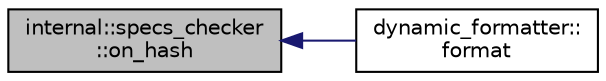 digraph "internal::specs_checker::on_hash"
{
  edge [fontname="Helvetica",fontsize="10",labelfontname="Helvetica",labelfontsize="10"];
  node [fontname="Helvetica",fontsize="10",shape=record];
  rankdir="LR";
  Node1 [label="internal::specs_checker\l::on_hash",height=0.2,width=0.4,color="black", fillcolor="grey75", style="filled" fontcolor="black"];
  Node1 -> Node2 [dir="back",color="midnightblue",fontsize="10",style="solid",fontname="Helvetica"];
  Node2 [label="dynamic_formatter::\lformat",height=0.2,width=0.4,color="black", fillcolor="white", style="filled",URL="$classdynamic__formatter.html#ad409c112b5d8058d65e3b96d20c4a524"];
}
